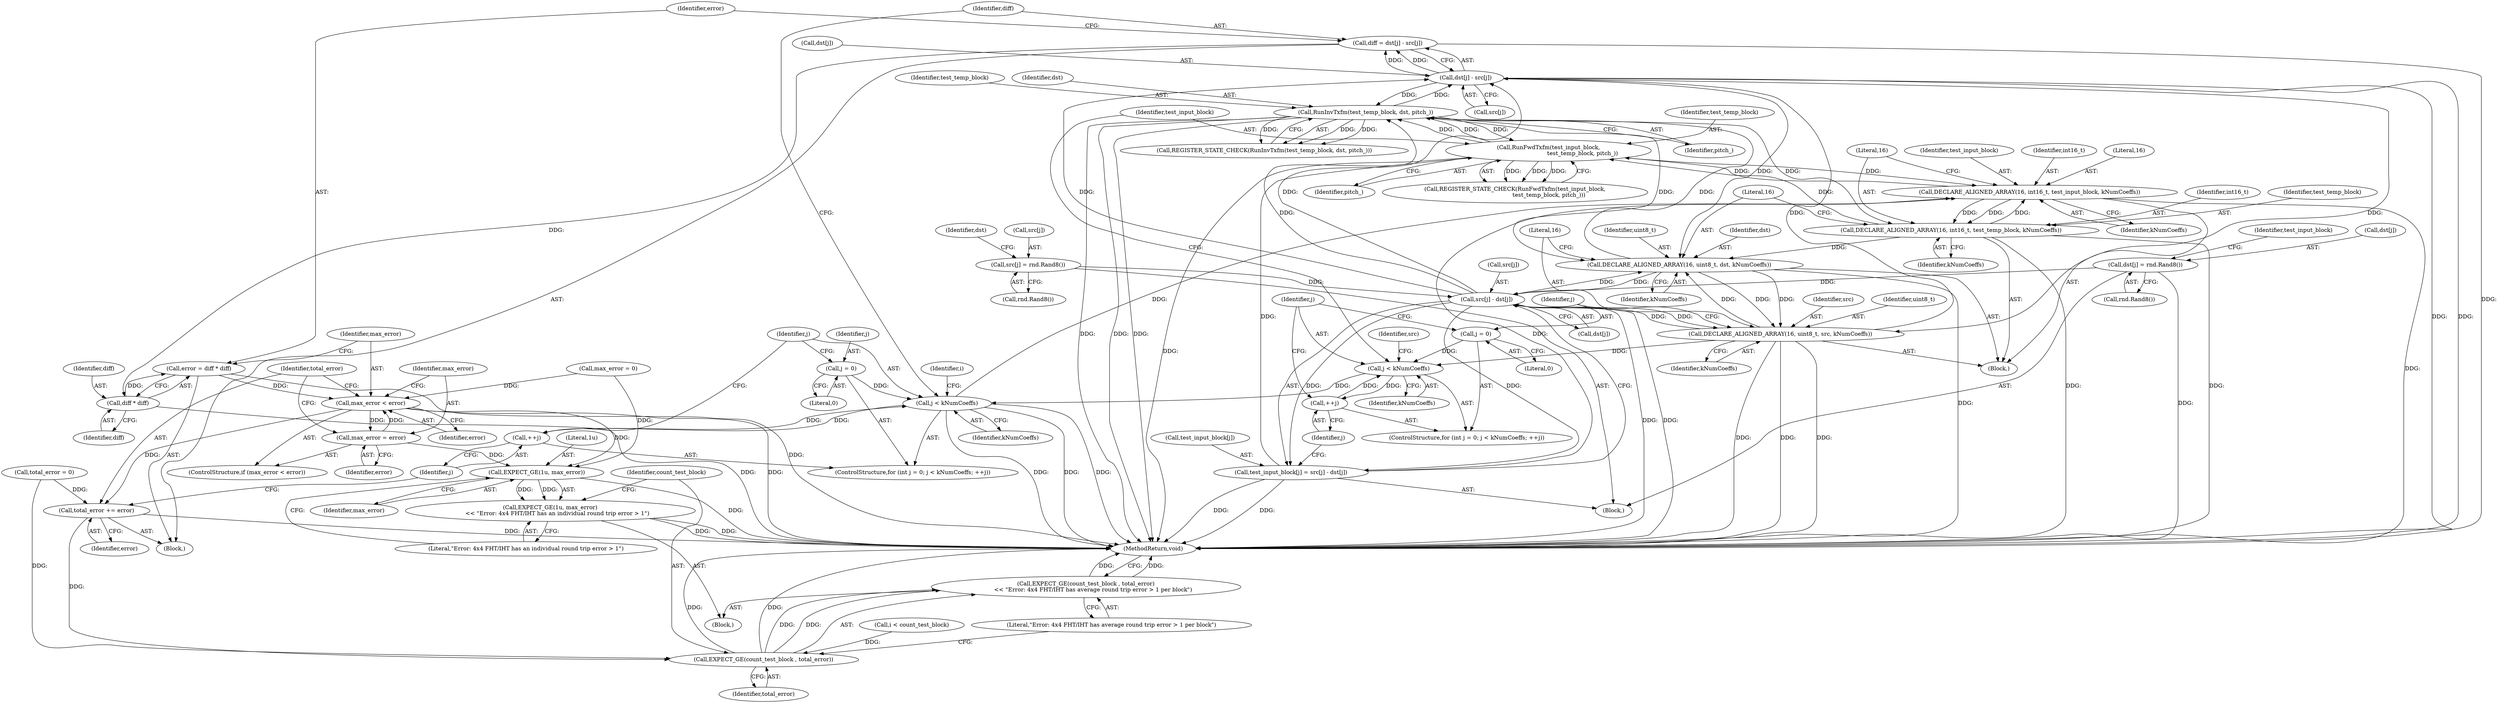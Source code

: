 digraph "1_Android_5a9753fca56f0eeb9f61e342b2fccffc364f9426_72@integer" {
"1000210" [label="(Call,error = diff * diff)"];
"1000212" [label="(Call,diff * diff)"];
"1000200" [label="(Call,diff = dst[j] - src[j])"];
"1000202" [label="(Call,dst[j] - src[j])"];
"1000184" [label="(Call,RunInvTxfm(test_temp_block, dst, pitch_))"];
"1000179" [label="(Call,RunFwdTxfm(test_input_block,\n                                      test_temp_block, pitch_))"];
"1000167" [label="(Call,test_input_block[j] = src[j] - dst[j])"];
"1000171" [label="(Call,src[j] - dst[j])"];
"1000157" [label="(Call,src[j] = rnd.Rand8())"];
"1000141" [label="(Call,DECLARE_ALIGNED_ARRAY(16, uint8_t, src, kNumCoeffs))"];
"1000136" [label="(Call,DECLARE_ALIGNED_ARRAY(16, uint8_t, dst, kNumCoeffs))"];
"1000131" [label="(Call,DECLARE_ALIGNED_ARRAY(16, int16_t, test_temp_block, kNumCoeffs))"];
"1000126" [label="(Call,DECLARE_ALIGNED_ARRAY(16, int16_t, test_input_block, kNumCoeffs))"];
"1000193" [label="(Call,j < kNumCoeffs)"];
"1000190" [label="(Call,j = 0)"];
"1000196" [label="(Call,++j)"];
"1000151" [label="(Call,j < kNumCoeffs)"];
"1000154" [label="(Call,++j)"];
"1000148" [label="(Call,j = 0)"];
"1000162" [label="(Call,dst[j] = rnd.Rand8())"];
"1000216" [label="(Call,max_error < error)"];
"1000219" [label="(Call,max_error = error)"];
"1000226" [label="(Call,EXPECT_GE(1u, max_error))"];
"1000225" [label="(Call,EXPECT_GE(1u, max_error)\n        << \"Error: 4x4 FHT/IHT has an individual round trip error > 1\")"];
"1000222" [label="(Call,total_error += error)"];
"1000231" [label="(Call,EXPECT_GE(count_test_block , total_error))"];
"1000230" [label="(Call,EXPECT_GE(count_test_block , total_error)\n        << \"Error: 4x4 FHT/IHT has average round trip error > 1 per block\")"];
"1000195" [label="(Identifier,kNumCoeffs)"];
"1000104" [label="(Call,max_error = 0)"];
"1000225" [label="(Call,EXPECT_GE(1u, max_error)\n        << \"Error: 4x4 FHT/IHT has an individual round trip error > 1\")"];
"1000172" [label="(Call,src[j])"];
"1000178" [label="(Call,REGISTER_STATE_CHECK(RunFwdTxfm(test_input_block,\n                                      test_temp_block, pitch_)))"];
"1000132" [label="(Literal,16)"];
"1000234" [label="(Literal,\"Error: 4x4 FHT/IHT has average round trip error > 1 per block\")"];
"1000130" [label="(Identifier,kNumCoeffs)"];
"1000180" [label="(Identifier,test_input_block)"];
"1000162" [label="(Call,dst[j] = rnd.Rand8())"];
"1000196" [label="(Call,++j)"];
"1000194" [label="(Identifier,j)"];
"1000175" [label="(Call,dst[j])"];
"1000219" [label="(Call,max_error = error)"];
"1000198" [label="(Block,)"];
"1000131" [label="(Call,DECLARE_ALIGNED_ARRAY(16, int16_t, test_temp_block, kNumCoeffs))"];
"1000215" [label="(ControlStructure,if (max_error < error))"];
"1000137" [label="(Literal,16)"];
"1000101" [label="(Block,)"];
"1000150" [label="(Literal,0)"];
"1000212" [label="(Call,diff * diff)"];
"1000188" [label="(ControlStructure,for (int j = 0; j < kNumCoeffs; ++j))"];
"1000181" [label="(Identifier,test_temp_block)"];
"1000226" [label="(Call,EXPECT_GE(1u, max_error))"];
"1000154" [label="(Call,++j)"];
"1000224" [label="(Identifier,error)"];
"1000182" [label="(Identifier,pitch_)"];
"1000152" [label="(Identifier,j)"];
"1000222" [label="(Call,total_error += error)"];
"1000193" [label="(Call,j < kNumCoeffs)"];
"1000126" [label="(Call,DECLARE_ALIGNED_ARRAY(16, int16_t, test_input_block, kNumCoeffs))"];
"1000151" [label="(Call,j < kNumCoeffs)"];
"1000216" [label="(Call,max_error < error)"];
"1000148" [label="(Call,j = 0)"];
"1000145" [label="(Identifier,kNumCoeffs)"];
"1000146" [label="(ControlStructure,for (int j = 0; j < kNumCoeffs; ++j))"];
"1000168" [label="(Call,test_input_block[j])"];
"1000220" [label="(Identifier,max_error)"];
"1000161" [label="(Call,rnd.Rand8())"];
"1000156" [label="(Block,)"];
"1000133" [label="(Identifier,int16_t)"];
"1000227" [label="(Literal,1u)"];
"1000149" [label="(Identifier,j)"];
"1000139" [label="(Identifier,dst)"];
"1000163" [label="(Call,dst[j])"];
"1000155" [label="(Identifier,j)"];
"1000108" [label="(Call,total_error = 0)"];
"1000203" [label="(Call,dst[j])"];
"1000125" [label="(Block,)"];
"1000191" [label="(Identifier,j)"];
"1000192" [label="(Literal,0)"];
"1000206" [label="(Call,src[j])"];
"1000153" [label="(Identifier,kNumCoeffs)"];
"1000228" [label="(Identifier,max_error)"];
"1000230" [label="(Call,EXPECT_GE(count_test_block , total_error)\n        << \"Error: 4x4 FHT/IHT has average round trip error > 1 per block\")"];
"1000187" [label="(Identifier,pitch_)"];
"1000124" [label="(Identifier,i)"];
"1000233" [label="(Identifier,total_error)"];
"1000158" [label="(Call,src[j])"];
"1000232" [label="(Identifier,count_test_block)"];
"1000218" [label="(Identifier,error)"];
"1000164" [label="(Identifier,dst)"];
"1000140" [label="(Identifier,kNumCoeffs)"];
"1000221" [label="(Identifier,error)"];
"1000171" [label="(Call,src[j] - dst[j])"];
"1000235" [label="(MethodReturn,void)"];
"1000129" [label="(Identifier,test_input_block)"];
"1000135" [label="(Identifier,kNumCoeffs)"];
"1000200" [label="(Call,diff = dst[j] - src[j])"];
"1000214" [label="(Identifier,diff)"];
"1000136" [label="(Call,DECLARE_ALIGNED_ARRAY(16, uint8_t, dst, kNumCoeffs))"];
"1000197" [label="(Identifier,j)"];
"1000144" [label="(Identifier,src)"];
"1000184" [label="(Call,RunInvTxfm(test_temp_block, dst, pitch_))"];
"1000120" [label="(Call,i < count_test_block)"];
"1000229" [label="(Literal,\"Error: 4x4 FHT/IHT has an individual round trip error > 1\")"];
"1000166" [label="(Call,rnd.Rand8())"];
"1000143" [label="(Identifier,uint8_t)"];
"1000186" [label="(Identifier,dst)"];
"1000128" [label="(Identifier,int16_t)"];
"1000190" [label="(Call,j = 0)"];
"1000138" [label="(Identifier,uint8_t)"];
"1000223" [label="(Identifier,total_error)"];
"1000185" [label="(Identifier,test_temp_block)"];
"1000157" [label="(Call,src[j] = rnd.Rand8())"];
"1000211" [label="(Identifier,error)"];
"1000179" [label="(Call,RunFwdTxfm(test_input_block,\n                                      test_temp_block, pitch_))"];
"1000183" [label="(Call,REGISTER_STATE_CHECK(RunInvTxfm(test_temp_block, dst, pitch_)))"];
"1000231" [label="(Call,EXPECT_GE(count_test_block , total_error))"];
"1000201" [label="(Identifier,diff)"];
"1000202" [label="(Call,dst[j] - src[j])"];
"1000169" [label="(Identifier,test_input_block)"];
"1000210" [label="(Call,error = diff * diff)"];
"1000142" [label="(Literal,16)"];
"1000159" [label="(Identifier,src)"];
"1000213" [label="(Identifier,diff)"];
"1000217" [label="(Identifier,max_error)"];
"1000127" [label="(Literal,16)"];
"1000141" [label="(Call,DECLARE_ALIGNED_ARRAY(16, uint8_t, src, kNumCoeffs))"];
"1000167" [label="(Call,test_input_block[j] = src[j] - dst[j])"];
"1000134" [label="(Identifier,test_temp_block)"];
"1000210" -> "1000198"  [label="AST: "];
"1000210" -> "1000212"  [label="CFG: "];
"1000211" -> "1000210"  [label="AST: "];
"1000212" -> "1000210"  [label="AST: "];
"1000217" -> "1000210"  [label="CFG: "];
"1000210" -> "1000235"  [label="DDG: "];
"1000212" -> "1000210"  [label="DDG: "];
"1000210" -> "1000216"  [label="DDG: "];
"1000212" -> "1000214"  [label="CFG: "];
"1000213" -> "1000212"  [label="AST: "];
"1000214" -> "1000212"  [label="AST: "];
"1000212" -> "1000235"  [label="DDG: "];
"1000200" -> "1000212"  [label="DDG: "];
"1000200" -> "1000198"  [label="AST: "];
"1000200" -> "1000202"  [label="CFG: "];
"1000201" -> "1000200"  [label="AST: "];
"1000202" -> "1000200"  [label="AST: "];
"1000211" -> "1000200"  [label="CFG: "];
"1000200" -> "1000235"  [label="DDG: "];
"1000202" -> "1000200"  [label="DDG: "];
"1000202" -> "1000200"  [label="DDG: "];
"1000202" -> "1000206"  [label="CFG: "];
"1000203" -> "1000202"  [label="AST: "];
"1000206" -> "1000202"  [label="AST: "];
"1000202" -> "1000235"  [label="DDG: "];
"1000202" -> "1000235"  [label="DDG: "];
"1000202" -> "1000136"  [label="DDG: "];
"1000202" -> "1000141"  [label="DDG: "];
"1000202" -> "1000184"  [label="DDG: "];
"1000184" -> "1000202"  [label="DDG: "];
"1000171" -> "1000202"  [label="DDG: "];
"1000171" -> "1000202"  [label="DDG: "];
"1000141" -> "1000202"  [label="DDG: "];
"1000184" -> "1000183"  [label="AST: "];
"1000184" -> "1000187"  [label="CFG: "];
"1000185" -> "1000184"  [label="AST: "];
"1000186" -> "1000184"  [label="AST: "];
"1000187" -> "1000184"  [label="AST: "];
"1000183" -> "1000184"  [label="CFG: "];
"1000184" -> "1000235"  [label="DDG: "];
"1000184" -> "1000235"  [label="DDG: "];
"1000184" -> "1000235"  [label="DDG: "];
"1000184" -> "1000131"  [label="DDG: "];
"1000184" -> "1000136"  [label="DDG: "];
"1000184" -> "1000179"  [label="DDG: "];
"1000184" -> "1000183"  [label="DDG: "];
"1000184" -> "1000183"  [label="DDG: "];
"1000184" -> "1000183"  [label="DDG: "];
"1000179" -> "1000184"  [label="DDG: "];
"1000179" -> "1000184"  [label="DDG: "];
"1000136" -> "1000184"  [label="DDG: "];
"1000171" -> "1000184"  [label="DDG: "];
"1000179" -> "1000178"  [label="AST: "];
"1000179" -> "1000182"  [label="CFG: "];
"1000180" -> "1000179"  [label="AST: "];
"1000181" -> "1000179"  [label="AST: "];
"1000182" -> "1000179"  [label="AST: "];
"1000178" -> "1000179"  [label="CFG: "];
"1000179" -> "1000235"  [label="DDG: "];
"1000179" -> "1000126"  [label="DDG: "];
"1000179" -> "1000178"  [label="DDG: "];
"1000179" -> "1000178"  [label="DDG: "];
"1000179" -> "1000178"  [label="DDG: "];
"1000167" -> "1000179"  [label="DDG: "];
"1000126" -> "1000179"  [label="DDG: "];
"1000131" -> "1000179"  [label="DDG: "];
"1000167" -> "1000156"  [label="AST: "];
"1000167" -> "1000171"  [label="CFG: "];
"1000168" -> "1000167"  [label="AST: "];
"1000171" -> "1000167"  [label="AST: "];
"1000155" -> "1000167"  [label="CFG: "];
"1000167" -> "1000235"  [label="DDG: "];
"1000167" -> "1000235"  [label="DDG: "];
"1000167" -> "1000126"  [label="DDG: "];
"1000171" -> "1000167"  [label="DDG: "];
"1000171" -> "1000167"  [label="DDG: "];
"1000171" -> "1000175"  [label="CFG: "];
"1000172" -> "1000171"  [label="AST: "];
"1000175" -> "1000171"  [label="AST: "];
"1000171" -> "1000235"  [label="DDG: "];
"1000171" -> "1000235"  [label="DDG: "];
"1000171" -> "1000136"  [label="DDG: "];
"1000171" -> "1000141"  [label="DDG: "];
"1000157" -> "1000171"  [label="DDG: "];
"1000141" -> "1000171"  [label="DDG: "];
"1000136" -> "1000171"  [label="DDG: "];
"1000162" -> "1000171"  [label="DDG: "];
"1000157" -> "1000156"  [label="AST: "];
"1000157" -> "1000161"  [label="CFG: "];
"1000158" -> "1000157"  [label="AST: "];
"1000161" -> "1000157"  [label="AST: "];
"1000164" -> "1000157"  [label="CFG: "];
"1000141" -> "1000125"  [label="AST: "];
"1000141" -> "1000145"  [label="CFG: "];
"1000142" -> "1000141"  [label="AST: "];
"1000143" -> "1000141"  [label="AST: "];
"1000144" -> "1000141"  [label="AST: "];
"1000145" -> "1000141"  [label="AST: "];
"1000149" -> "1000141"  [label="CFG: "];
"1000141" -> "1000235"  [label="DDG: "];
"1000141" -> "1000235"  [label="DDG: "];
"1000141" -> "1000235"  [label="DDG: "];
"1000141" -> "1000136"  [label="DDG: "];
"1000136" -> "1000141"  [label="DDG: "];
"1000136" -> "1000141"  [label="DDG: "];
"1000141" -> "1000151"  [label="DDG: "];
"1000136" -> "1000125"  [label="AST: "];
"1000136" -> "1000140"  [label="CFG: "];
"1000137" -> "1000136"  [label="AST: "];
"1000138" -> "1000136"  [label="AST: "];
"1000139" -> "1000136"  [label="AST: "];
"1000140" -> "1000136"  [label="AST: "];
"1000142" -> "1000136"  [label="CFG: "];
"1000136" -> "1000235"  [label="DDG: "];
"1000131" -> "1000136"  [label="DDG: "];
"1000131" -> "1000125"  [label="AST: "];
"1000131" -> "1000135"  [label="CFG: "];
"1000132" -> "1000131"  [label="AST: "];
"1000133" -> "1000131"  [label="AST: "];
"1000134" -> "1000131"  [label="AST: "];
"1000135" -> "1000131"  [label="AST: "];
"1000137" -> "1000131"  [label="CFG: "];
"1000131" -> "1000235"  [label="DDG: "];
"1000131" -> "1000235"  [label="DDG: "];
"1000131" -> "1000126"  [label="DDG: "];
"1000126" -> "1000131"  [label="DDG: "];
"1000126" -> "1000131"  [label="DDG: "];
"1000126" -> "1000125"  [label="AST: "];
"1000126" -> "1000130"  [label="CFG: "];
"1000127" -> "1000126"  [label="AST: "];
"1000128" -> "1000126"  [label="AST: "];
"1000129" -> "1000126"  [label="AST: "];
"1000130" -> "1000126"  [label="AST: "];
"1000132" -> "1000126"  [label="CFG: "];
"1000126" -> "1000235"  [label="DDG: "];
"1000193" -> "1000126"  [label="DDG: "];
"1000193" -> "1000188"  [label="AST: "];
"1000193" -> "1000195"  [label="CFG: "];
"1000194" -> "1000193"  [label="AST: "];
"1000195" -> "1000193"  [label="AST: "];
"1000201" -> "1000193"  [label="CFG: "];
"1000124" -> "1000193"  [label="CFG: "];
"1000193" -> "1000235"  [label="DDG: "];
"1000193" -> "1000235"  [label="DDG: "];
"1000193" -> "1000235"  [label="DDG: "];
"1000190" -> "1000193"  [label="DDG: "];
"1000196" -> "1000193"  [label="DDG: "];
"1000151" -> "1000193"  [label="DDG: "];
"1000193" -> "1000196"  [label="DDG: "];
"1000190" -> "1000188"  [label="AST: "];
"1000190" -> "1000192"  [label="CFG: "];
"1000191" -> "1000190"  [label="AST: "];
"1000192" -> "1000190"  [label="AST: "];
"1000194" -> "1000190"  [label="CFG: "];
"1000196" -> "1000188"  [label="AST: "];
"1000196" -> "1000197"  [label="CFG: "];
"1000197" -> "1000196"  [label="AST: "];
"1000194" -> "1000196"  [label="CFG: "];
"1000151" -> "1000146"  [label="AST: "];
"1000151" -> "1000153"  [label="CFG: "];
"1000152" -> "1000151"  [label="AST: "];
"1000153" -> "1000151"  [label="AST: "];
"1000159" -> "1000151"  [label="CFG: "];
"1000180" -> "1000151"  [label="CFG: "];
"1000154" -> "1000151"  [label="DDG: "];
"1000148" -> "1000151"  [label="DDG: "];
"1000151" -> "1000154"  [label="DDG: "];
"1000154" -> "1000146"  [label="AST: "];
"1000154" -> "1000155"  [label="CFG: "];
"1000155" -> "1000154"  [label="AST: "];
"1000152" -> "1000154"  [label="CFG: "];
"1000148" -> "1000146"  [label="AST: "];
"1000148" -> "1000150"  [label="CFG: "];
"1000149" -> "1000148"  [label="AST: "];
"1000150" -> "1000148"  [label="AST: "];
"1000152" -> "1000148"  [label="CFG: "];
"1000162" -> "1000156"  [label="AST: "];
"1000162" -> "1000166"  [label="CFG: "];
"1000163" -> "1000162"  [label="AST: "];
"1000166" -> "1000162"  [label="AST: "];
"1000169" -> "1000162"  [label="CFG: "];
"1000162" -> "1000235"  [label="DDG: "];
"1000216" -> "1000215"  [label="AST: "];
"1000216" -> "1000218"  [label="CFG: "];
"1000217" -> "1000216"  [label="AST: "];
"1000218" -> "1000216"  [label="AST: "];
"1000220" -> "1000216"  [label="CFG: "];
"1000223" -> "1000216"  [label="CFG: "];
"1000216" -> "1000235"  [label="DDG: "];
"1000104" -> "1000216"  [label="DDG: "];
"1000219" -> "1000216"  [label="DDG: "];
"1000216" -> "1000219"  [label="DDG: "];
"1000216" -> "1000222"  [label="DDG: "];
"1000216" -> "1000226"  [label="DDG: "];
"1000219" -> "1000215"  [label="AST: "];
"1000219" -> "1000221"  [label="CFG: "];
"1000220" -> "1000219"  [label="AST: "];
"1000221" -> "1000219"  [label="AST: "];
"1000223" -> "1000219"  [label="CFG: "];
"1000219" -> "1000226"  [label="DDG: "];
"1000226" -> "1000225"  [label="AST: "];
"1000226" -> "1000228"  [label="CFG: "];
"1000227" -> "1000226"  [label="AST: "];
"1000228" -> "1000226"  [label="AST: "];
"1000229" -> "1000226"  [label="CFG: "];
"1000226" -> "1000235"  [label="DDG: "];
"1000226" -> "1000225"  [label="DDG: "];
"1000226" -> "1000225"  [label="DDG: "];
"1000104" -> "1000226"  [label="DDG: "];
"1000225" -> "1000101"  [label="AST: "];
"1000225" -> "1000229"  [label="CFG: "];
"1000229" -> "1000225"  [label="AST: "];
"1000232" -> "1000225"  [label="CFG: "];
"1000225" -> "1000235"  [label="DDG: "];
"1000225" -> "1000235"  [label="DDG: "];
"1000222" -> "1000198"  [label="AST: "];
"1000222" -> "1000224"  [label="CFG: "];
"1000223" -> "1000222"  [label="AST: "];
"1000224" -> "1000222"  [label="AST: "];
"1000197" -> "1000222"  [label="CFG: "];
"1000222" -> "1000235"  [label="DDG: "];
"1000108" -> "1000222"  [label="DDG: "];
"1000222" -> "1000231"  [label="DDG: "];
"1000231" -> "1000230"  [label="AST: "];
"1000231" -> "1000233"  [label="CFG: "];
"1000232" -> "1000231"  [label="AST: "];
"1000233" -> "1000231"  [label="AST: "];
"1000234" -> "1000231"  [label="CFG: "];
"1000231" -> "1000235"  [label="DDG: "];
"1000231" -> "1000235"  [label="DDG: "];
"1000231" -> "1000230"  [label="DDG: "];
"1000231" -> "1000230"  [label="DDG: "];
"1000120" -> "1000231"  [label="DDG: "];
"1000108" -> "1000231"  [label="DDG: "];
"1000230" -> "1000101"  [label="AST: "];
"1000230" -> "1000234"  [label="CFG: "];
"1000234" -> "1000230"  [label="AST: "];
"1000235" -> "1000230"  [label="CFG: "];
"1000230" -> "1000235"  [label="DDG: "];
"1000230" -> "1000235"  [label="DDG: "];
}
